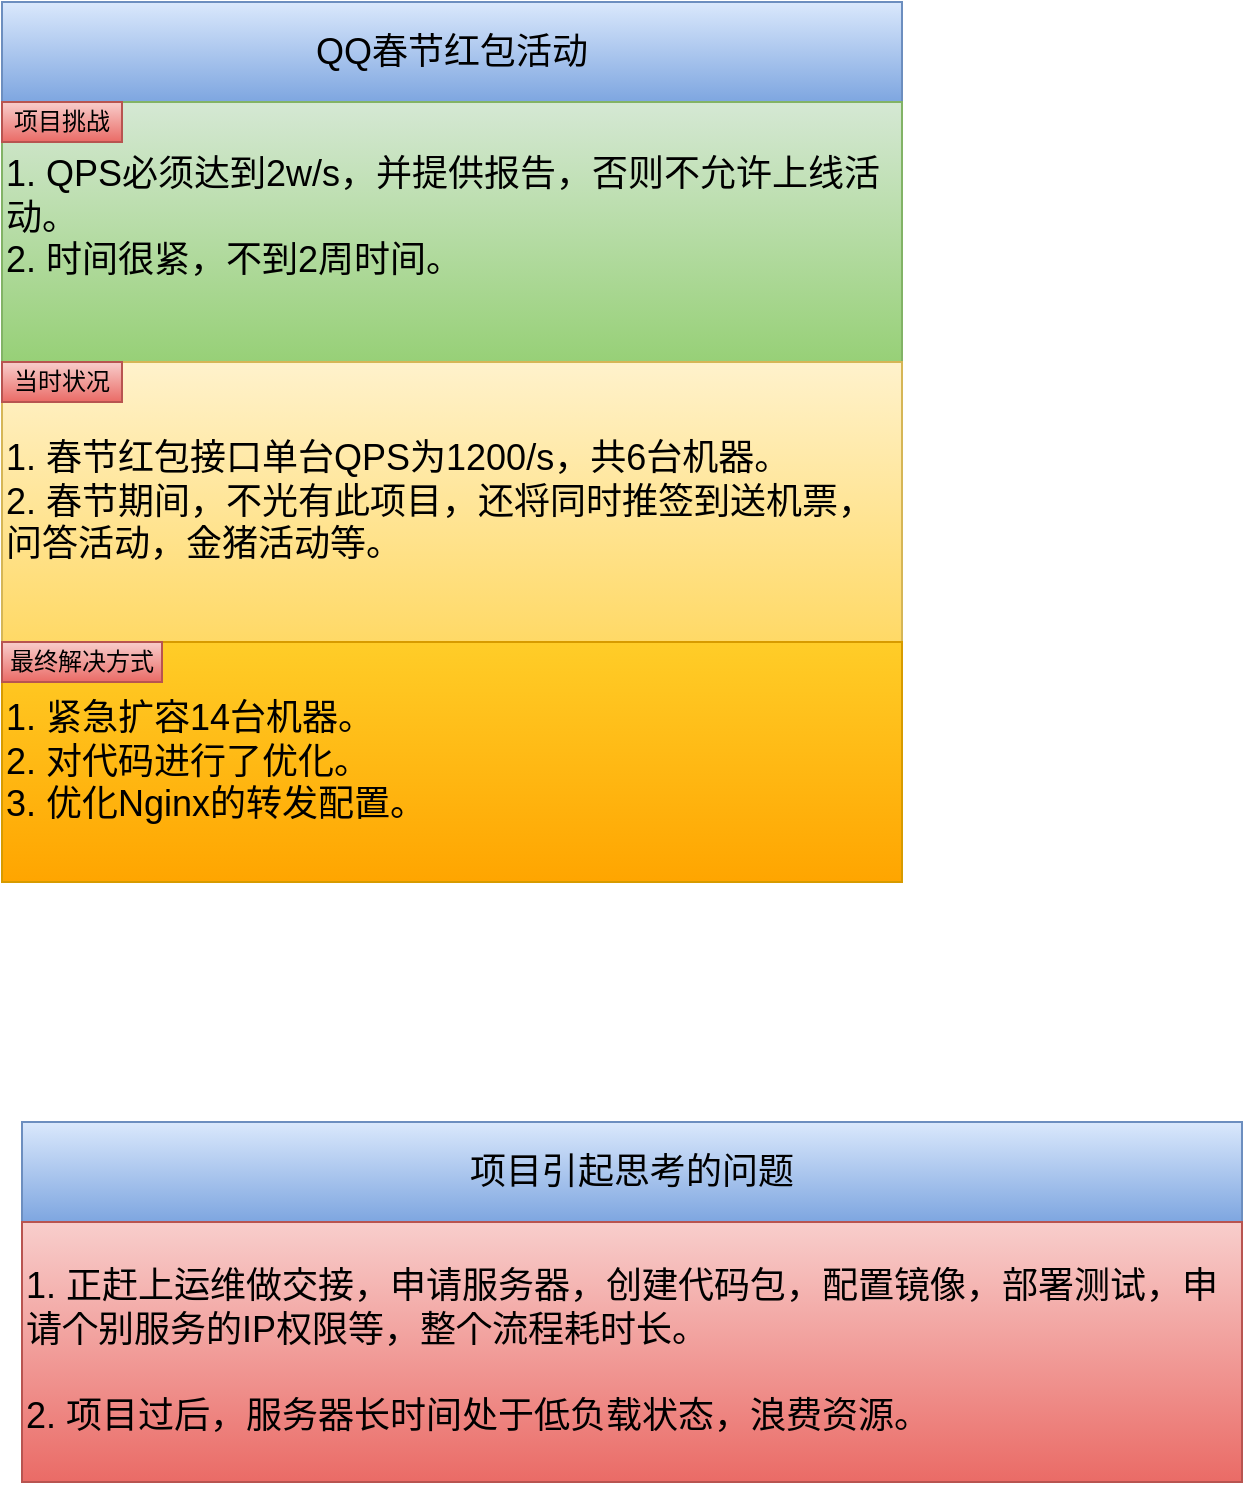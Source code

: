 <mxfile pages="1" version="11.2.3" type="github"><diagram id="gyZb-smRvwVXirMDRJQd" name="Page-1"><mxGraphModel dx="1421" dy="1020" grid="1" gridSize="10" guides="1" tooltips="1" connect="1" arrows="1" fold="1" page="1" pageScale="1" pageWidth="3300" pageHeight="4681" math="0" shadow="0"><root><mxCell id="0"/><mxCell id="1" parent="0"/><mxCell id="EXc4pCsBliDY6wvzg57X-1" value="&lt;font style=&quot;font-size: 18px&quot;&gt;QQ春节红包活动&lt;/font&gt;" style="rounded=0;whiteSpace=wrap;html=1;fillColor=#dae8fc;strokeColor=#6c8ebf;gradientColor=#7ea6e0;" vertex="1" parent="1"><mxGeometry x="380" y="70" width="450" height="50" as="geometry"/></mxCell><mxCell id="EXc4pCsBliDY6wvzg57X-2" value="&lt;font&gt;&lt;font style=&quot;font-size: 18px&quot;&gt;1. QPS必须达到2w/s，并提供报告，否则不允许上线活动。&lt;br&gt;2. 时间很紧，不到2周时间。&lt;br&gt;&lt;/font&gt;&lt;br&gt;&lt;/font&gt;" style="rounded=0;whiteSpace=wrap;html=1;align=left;gradientColor=#97d077;fillColor=#d5e8d4;strokeColor=#82b366;" vertex="1" parent="1"><mxGeometry x="380" y="120" width="450" height="130" as="geometry"/></mxCell><mxCell id="EXc4pCsBliDY6wvzg57X-3" value="&lt;span style=&quot;font-size: 18px&quot;&gt;1. 春节红包接口单台QPS为1200/s，共6台机器。&lt;br&gt;2. 春节期间，不光有此项目，还将同时推签到送机票，问答活动，金猪活动等。&lt;br&gt;&lt;/span&gt;" style="rounded=0;whiteSpace=wrap;html=1;align=left;gradientColor=#ffd966;fillColor=#fff2cc;strokeColor=#d6b656;" vertex="1" parent="1"><mxGeometry x="380" y="250" width="450" height="140" as="geometry"/></mxCell><mxCell id="EXc4pCsBliDY6wvzg57X-5" value="项目挑战" style="text;html=1;strokeColor=#b85450;fillColor=#f8cecc;align=center;verticalAlign=middle;whiteSpace=wrap;rounded=0;gradientColor=#ea6b66;" vertex="1" parent="1"><mxGeometry x="380" y="120" width="60" height="20" as="geometry"/></mxCell><mxCell id="EXc4pCsBliDY6wvzg57X-6" value="当时状况" style="text;html=1;strokeColor=#b85450;fillColor=#f8cecc;align=center;verticalAlign=middle;whiteSpace=wrap;rounded=0;gradientColor=#ea6b66;" vertex="1" parent="1"><mxGeometry x="380" y="250" width="60" height="20" as="geometry"/></mxCell><mxCell id="EXc4pCsBliDY6wvzg57X-7" value="&lt;font style=&quot;font-size: 18px&quot;&gt;1. 紧急扩容14台机器。&lt;br&gt;2. 对代码进行了优化。&lt;br&gt;3.&amp;nbsp;&lt;/font&gt;&lt;span style=&quot;font-size: 18px&quot;&gt;优化Nginx的转发配置。&lt;/span&gt;" style="rounded=0;whiteSpace=wrap;html=1;align=left;gradientColor=#ffa500;fillColor=#ffcd28;strokeColor=#d79b00;" vertex="1" parent="1"><mxGeometry x="380" y="390" width="450" height="120" as="geometry"/></mxCell><mxCell id="EXc4pCsBliDY6wvzg57X-8" value="最终解决方式" style="text;html=1;strokeColor=#b85450;fillColor=#f8cecc;align=center;verticalAlign=middle;whiteSpace=wrap;rounded=0;gradientColor=#ea6b66;" vertex="1" parent="1"><mxGeometry x="380" y="390" width="80" height="20" as="geometry"/></mxCell><mxCell id="EXc4pCsBliDY6wvzg57X-11" value="&lt;font style=&quot;font-size: 18px&quot;&gt;项目引起思考的问题&lt;/font&gt;" style="rounded=0;whiteSpace=wrap;html=1;gradientColor=#7ea6e0;fillColor=#dae8fc;strokeColor=#6c8ebf;" vertex="1" parent="1"><mxGeometry x="390" y="630" width="610" height="50" as="geometry"/></mxCell><mxCell id="EXc4pCsBliDY6wvzg57X-13" value="&lt;font style=&quot;font-size: 18px&quot;&gt;1. 正赶上运维做交接，申请服务器，创建代码包，配置镜像，部署测试，申请个别服务的IP权限等，整个流程耗时长。&lt;br&gt;&lt;br&gt;2. 项目过后，服务器长时间处于低负载状态，浪费资源。&lt;/font&gt;" style="rounded=0;whiteSpace=wrap;html=1;align=left;gradientColor=#ea6b66;fillColor=#f8cecc;strokeColor=#b85450;" vertex="1" parent="1"><mxGeometry x="390" y="680" width="610" height="130" as="geometry"/></mxCell></root></mxGraphModel></diagram></mxfile>